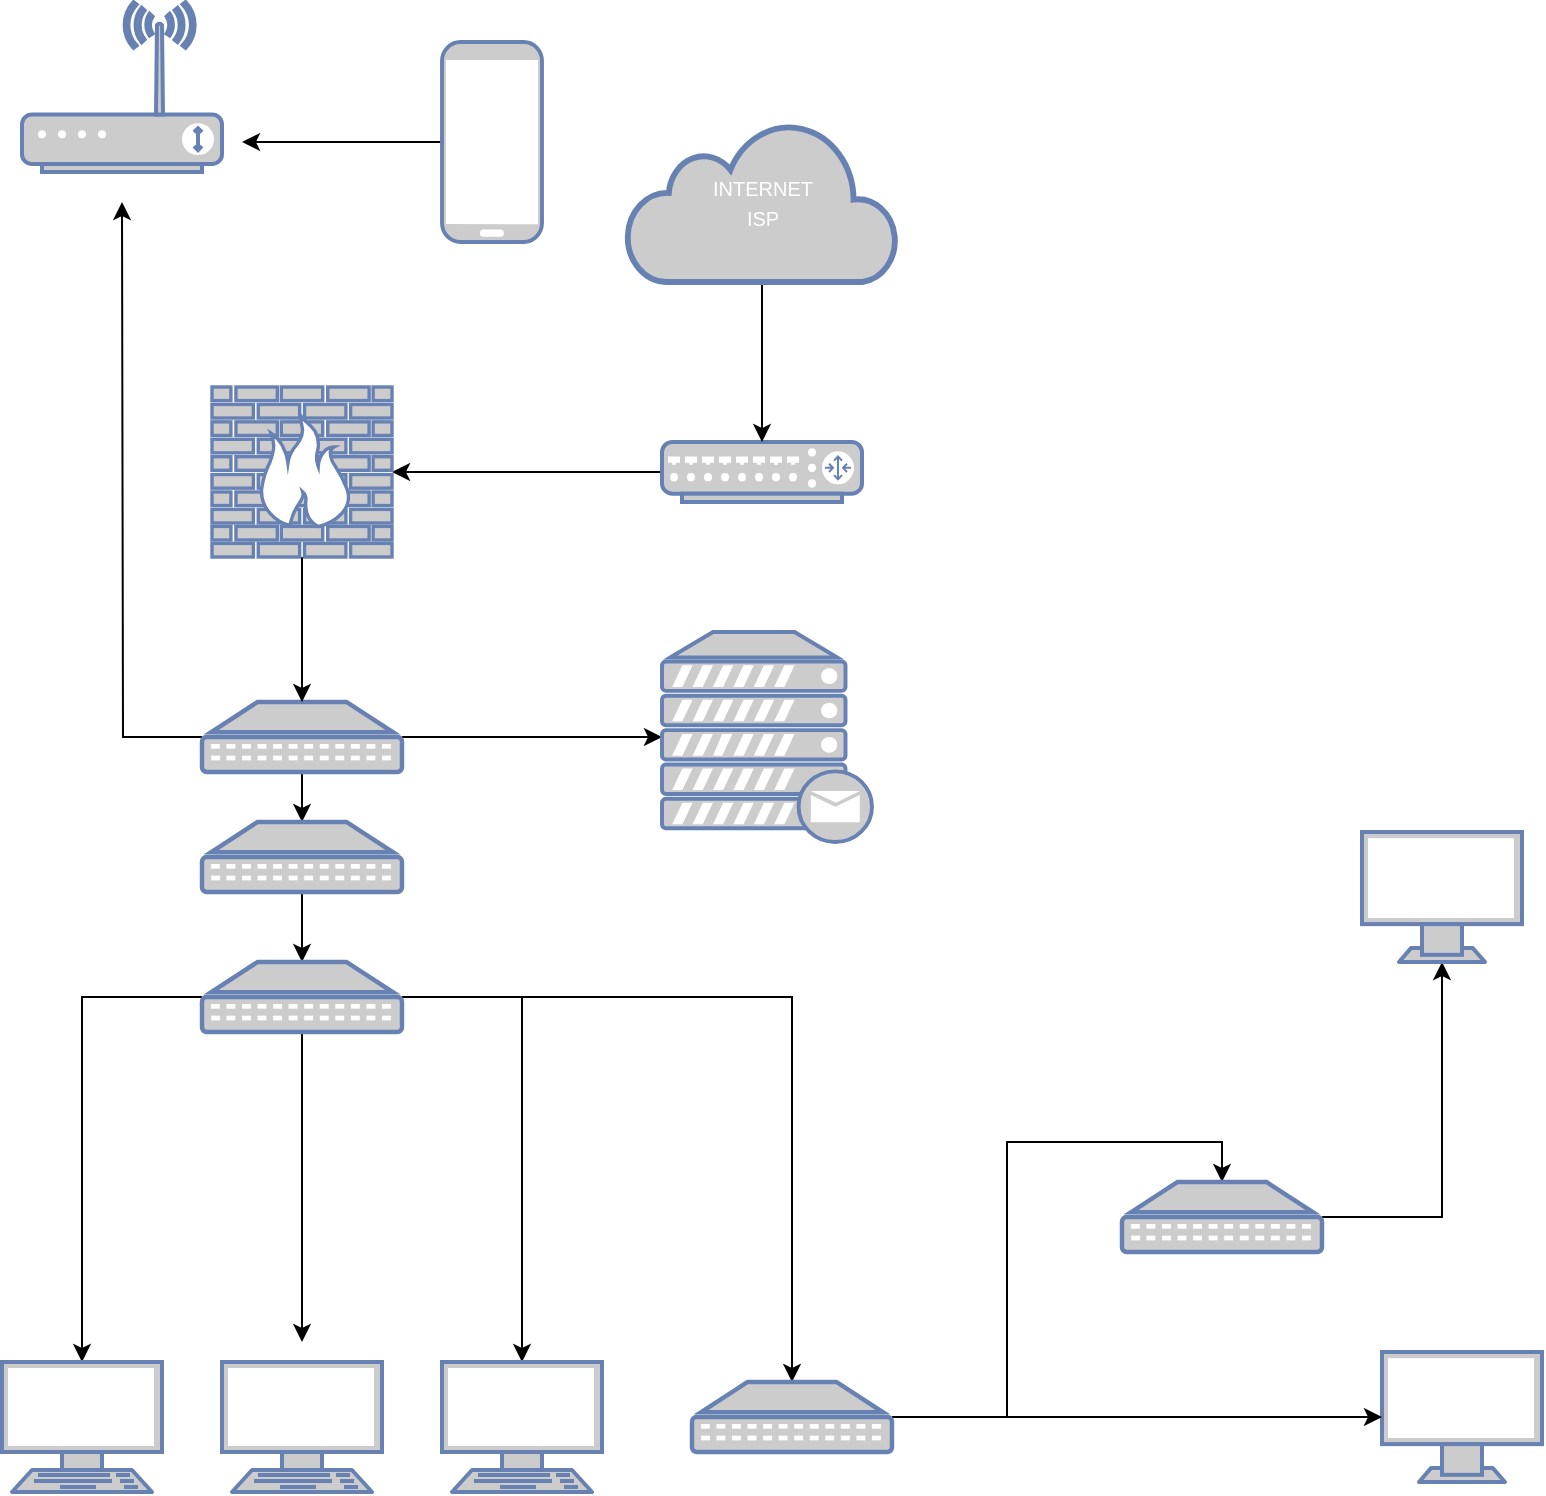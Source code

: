 <mxfile version="21.6.8" type="github">
  <diagram name="Page-1" id="U7tFVwTUIb-bD6Mo-x_q">
    <mxGraphModel dx="1101" dy="2108" grid="1" gridSize="10" guides="1" tooltips="1" connect="1" arrows="1" fold="1" page="1" pageScale="1" pageWidth="850" pageHeight="1100" math="0" shadow="0">
      <root>
        <mxCell id="0" />
        <mxCell id="1" parent="0" />
        <mxCell id="5qT3sLlRHdyFEPzXBc_V-33" style="edgeStyle=orthogonalEdgeStyle;rounded=0;orthogonalLoop=1;jettySize=auto;html=1;entryX=1;entryY=0.5;entryDx=0;entryDy=0;entryPerimeter=0;" edge="1" parent="1" source="5qT3sLlRHdyFEPzXBc_V-1" target="5qT3sLlRHdyFEPzXBc_V-31">
          <mxGeometry relative="1" as="geometry" />
        </mxCell>
        <mxCell id="5qT3sLlRHdyFEPzXBc_V-1" value="" style="fontColor=#0066CC;verticalAlign=top;verticalLabelPosition=bottom;labelPosition=center;align=center;html=1;outlineConnect=0;fillColor=#CCCCCC;strokeColor=#6881B3;gradientColor=none;gradientDirection=north;strokeWidth=2;shape=mxgraph.networks.router;" vertex="1" parent="1">
          <mxGeometry x="360" y="80" width="100" height="30" as="geometry" />
        </mxCell>
        <mxCell id="5qT3sLlRHdyFEPzXBc_V-3" style="edgeStyle=orthogonalEdgeStyle;rounded=0;orthogonalLoop=1;jettySize=auto;html=1;exitX=0.5;exitY=1;exitDx=0;exitDy=0;exitPerimeter=0;" edge="1" parent="1" source="5qT3sLlRHdyFEPzXBc_V-2" target="5qT3sLlRHdyFEPzXBc_V-1">
          <mxGeometry relative="1" as="geometry" />
        </mxCell>
        <mxCell id="5qT3sLlRHdyFEPzXBc_V-2" value="&lt;font style=&quot;font-size: 10px;&quot;&gt;INTERNET&lt;br&gt;ISP&lt;/font&gt;" style="html=1;outlineConnect=0;fillColor=#CCCCCC;strokeColor=#6881B3;gradientColor=none;gradientDirection=north;strokeWidth=2;shape=mxgraph.networks.cloud;fontColor=#ffffff;" vertex="1" parent="1">
          <mxGeometry x="342.5" y="-80" width="135" height="80" as="geometry" />
        </mxCell>
        <mxCell id="5qT3sLlRHdyFEPzXBc_V-9" style="edgeStyle=orthogonalEdgeStyle;rounded=0;orthogonalLoop=1;jettySize=auto;html=1;" edge="1" parent="1" source="5qT3sLlRHdyFEPzXBc_V-6" target="5qT3sLlRHdyFEPzXBc_V-7">
          <mxGeometry relative="1" as="geometry" />
        </mxCell>
        <mxCell id="5qT3sLlRHdyFEPzXBc_V-36" style="edgeStyle=orthogonalEdgeStyle;rounded=0;orthogonalLoop=1;jettySize=auto;html=1;entryX=0;entryY=0.5;entryDx=0;entryDy=0;entryPerimeter=0;" edge="1" parent="1" source="5qT3sLlRHdyFEPzXBc_V-6" target="5qT3sLlRHdyFEPzXBc_V-34">
          <mxGeometry relative="1" as="geometry" />
        </mxCell>
        <mxCell id="5qT3sLlRHdyFEPzXBc_V-49" style="edgeStyle=orthogonalEdgeStyle;rounded=0;orthogonalLoop=1;jettySize=auto;html=1;" edge="1" parent="1" source="5qT3sLlRHdyFEPzXBc_V-6">
          <mxGeometry relative="1" as="geometry">
            <mxPoint x="90" y="-40" as="targetPoint" />
          </mxGeometry>
        </mxCell>
        <mxCell id="5qT3sLlRHdyFEPzXBc_V-6" value="" style="fontColor=#0066CC;verticalAlign=top;verticalLabelPosition=bottom;labelPosition=center;align=center;html=1;outlineConnect=0;fillColor=#CCCCCC;strokeColor=#6881B3;gradientColor=none;gradientDirection=north;strokeWidth=2;shape=mxgraph.networks.patch_panel;" vertex="1" parent="1">
          <mxGeometry x="130" y="210" width="100" height="35" as="geometry" />
        </mxCell>
        <mxCell id="5qT3sLlRHdyFEPzXBc_V-10" style="edgeStyle=orthogonalEdgeStyle;rounded=0;orthogonalLoop=1;jettySize=auto;html=1;" edge="1" parent="1" source="5qT3sLlRHdyFEPzXBc_V-7" target="5qT3sLlRHdyFEPzXBc_V-8">
          <mxGeometry relative="1" as="geometry" />
        </mxCell>
        <mxCell id="5qT3sLlRHdyFEPzXBc_V-7" value="" style="fontColor=#0066CC;verticalAlign=top;verticalLabelPosition=bottom;labelPosition=center;align=center;html=1;outlineConnect=0;fillColor=#CCCCCC;strokeColor=#6881B3;gradientColor=none;gradientDirection=north;strokeWidth=2;shape=mxgraph.networks.patch_panel;" vertex="1" parent="1">
          <mxGeometry x="130" y="270" width="100" height="35" as="geometry" />
        </mxCell>
        <mxCell id="5qT3sLlRHdyFEPzXBc_V-16" style="edgeStyle=orthogonalEdgeStyle;rounded=0;orthogonalLoop=1;jettySize=auto;html=1;entryX=0.5;entryY=0;entryDx=0;entryDy=0;entryPerimeter=0;" edge="1" parent="1" source="5qT3sLlRHdyFEPzXBc_V-8" target="5qT3sLlRHdyFEPzXBc_V-14">
          <mxGeometry relative="1" as="geometry" />
        </mxCell>
        <mxCell id="5qT3sLlRHdyFEPzXBc_V-17" style="edgeStyle=orthogonalEdgeStyle;rounded=0;orthogonalLoop=1;jettySize=auto;html=1;" edge="1" parent="1" source="5qT3sLlRHdyFEPzXBc_V-8">
          <mxGeometry relative="1" as="geometry">
            <mxPoint x="180" y="530" as="targetPoint" />
          </mxGeometry>
        </mxCell>
        <mxCell id="5qT3sLlRHdyFEPzXBc_V-18" style="edgeStyle=orthogonalEdgeStyle;rounded=0;orthogonalLoop=1;jettySize=auto;html=1;entryX=0.5;entryY=0;entryDx=0;entryDy=0;entryPerimeter=0;" edge="1" parent="1" source="5qT3sLlRHdyFEPzXBc_V-8" target="5qT3sLlRHdyFEPzXBc_V-12">
          <mxGeometry relative="1" as="geometry" />
        </mxCell>
        <mxCell id="5qT3sLlRHdyFEPzXBc_V-24" style="edgeStyle=orthogonalEdgeStyle;rounded=0;orthogonalLoop=1;jettySize=auto;html=1;entryX=0.5;entryY=0;entryDx=0;entryDy=0;entryPerimeter=0;" edge="1" parent="1" source="5qT3sLlRHdyFEPzXBc_V-8" target="5qT3sLlRHdyFEPzXBc_V-23">
          <mxGeometry relative="1" as="geometry" />
        </mxCell>
        <mxCell id="5qT3sLlRHdyFEPzXBc_V-8" value="" style="fontColor=#0066CC;verticalAlign=top;verticalLabelPosition=bottom;labelPosition=center;align=center;html=1;outlineConnect=0;fillColor=#CCCCCC;strokeColor=#6881B3;gradientColor=none;gradientDirection=north;strokeWidth=2;shape=mxgraph.networks.patch_panel;" vertex="1" parent="1">
          <mxGeometry x="130" y="340" width="100" height="35" as="geometry" />
        </mxCell>
        <mxCell id="5qT3sLlRHdyFEPzXBc_V-12" value="" style="fontColor=#0066CC;verticalAlign=top;verticalLabelPosition=bottom;labelPosition=center;align=center;html=1;outlineConnect=0;fillColor=#CCCCCC;strokeColor=#6881B3;gradientColor=none;gradientDirection=north;strokeWidth=2;shape=mxgraph.networks.terminal;" vertex="1" parent="1">
          <mxGeometry x="250" y="540" width="80" height="65" as="geometry" />
        </mxCell>
        <mxCell id="5qT3sLlRHdyFEPzXBc_V-14" value="" style="fontColor=#0066CC;verticalAlign=top;verticalLabelPosition=bottom;labelPosition=center;align=center;html=1;outlineConnect=0;fillColor=#CCCCCC;strokeColor=#6881B3;gradientColor=none;gradientDirection=north;strokeWidth=2;shape=mxgraph.networks.terminal;" vertex="1" parent="1">
          <mxGeometry x="30" y="540" width="80" height="65" as="geometry" />
        </mxCell>
        <mxCell id="5qT3sLlRHdyFEPzXBc_V-15" value="" style="fontColor=#0066CC;verticalAlign=top;verticalLabelPosition=bottom;labelPosition=center;align=center;html=1;outlineConnect=0;fillColor=#CCCCCC;strokeColor=#6881B3;gradientColor=none;gradientDirection=north;strokeWidth=2;shape=mxgraph.networks.terminal;" vertex="1" parent="1">
          <mxGeometry x="140" y="540" width="80" height="65" as="geometry" />
        </mxCell>
        <mxCell id="5qT3sLlRHdyFEPzXBc_V-22" value="" style="fontColor=#0066CC;verticalAlign=top;verticalLabelPosition=bottom;labelPosition=center;align=center;html=1;outlineConnect=0;fillColor=#CCCCCC;strokeColor=#6881B3;gradientColor=none;gradientDirection=north;strokeWidth=2;shape=mxgraph.networks.monitor;" vertex="1" parent="1">
          <mxGeometry x="720" y="535" width="80" height="65" as="geometry" />
        </mxCell>
        <mxCell id="5qT3sLlRHdyFEPzXBc_V-26" style="edgeStyle=orthogonalEdgeStyle;rounded=0;orthogonalLoop=1;jettySize=auto;html=1;entryX=0;entryY=0.5;entryDx=0;entryDy=0;entryPerimeter=0;" edge="1" parent="1" source="5qT3sLlRHdyFEPzXBc_V-23" target="5qT3sLlRHdyFEPzXBc_V-22">
          <mxGeometry relative="1" as="geometry" />
        </mxCell>
        <mxCell id="5qT3sLlRHdyFEPzXBc_V-28" style="edgeStyle=orthogonalEdgeStyle;rounded=0;orthogonalLoop=1;jettySize=auto;html=1;entryX=0.5;entryY=0;entryDx=0;entryDy=0;entryPerimeter=0;" edge="1" parent="1" source="5qT3sLlRHdyFEPzXBc_V-23" target="5qT3sLlRHdyFEPzXBc_V-27">
          <mxGeometry relative="1" as="geometry" />
        </mxCell>
        <mxCell id="5qT3sLlRHdyFEPzXBc_V-23" value="" style="fontColor=#0066CC;verticalAlign=top;verticalLabelPosition=bottom;labelPosition=center;align=center;html=1;outlineConnect=0;fillColor=#CCCCCC;strokeColor=#6881B3;gradientColor=none;gradientDirection=north;strokeWidth=2;shape=mxgraph.networks.patch_panel;" vertex="1" parent="1">
          <mxGeometry x="375" y="550" width="100" height="35" as="geometry" />
        </mxCell>
        <mxCell id="5qT3sLlRHdyFEPzXBc_V-30" style="edgeStyle=orthogonalEdgeStyle;rounded=0;orthogonalLoop=1;jettySize=auto;html=1;" edge="1" parent="1" source="5qT3sLlRHdyFEPzXBc_V-27" target="5qT3sLlRHdyFEPzXBc_V-29">
          <mxGeometry relative="1" as="geometry" />
        </mxCell>
        <mxCell id="5qT3sLlRHdyFEPzXBc_V-27" value="" style="fontColor=#0066CC;verticalAlign=top;verticalLabelPosition=bottom;labelPosition=center;align=center;html=1;outlineConnect=0;fillColor=#CCCCCC;strokeColor=#6881B3;gradientColor=none;gradientDirection=north;strokeWidth=2;shape=mxgraph.networks.patch_panel;" vertex="1" parent="1">
          <mxGeometry x="590" y="450" width="100" height="35" as="geometry" />
        </mxCell>
        <mxCell id="5qT3sLlRHdyFEPzXBc_V-29" value="" style="fontColor=#0066CC;verticalAlign=top;verticalLabelPosition=bottom;labelPosition=center;align=center;html=1;outlineConnect=0;fillColor=#CCCCCC;strokeColor=#6881B3;gradientColor=none;gradientDirection=north;strokeWidth=2;shape=mxgraph.networks.monitor;" vertex="1" parent="1">
          <mxGeometry x="710" y="275" width="80" height="65" as="geometry" />
        </mxCell>
        <mxCell id="5qT3sLlRHdyFEPzXBc_V-32" style="edgeStyle=orthogonalEdgeStyle;rounded=0;orthogonalLoop=1;jettySize=auto;html=1;entryX=0.5;entryY=0;entryDx=0;entryDy=0;entryPerimeter=0;" edge="1" parent="1" source="5qT3sLlRHdyFEPzXBc_V-31" target="5qT3sLlRHdyFEPzXBc_V-6">
          <mxGeometry relative="1" as="geometry" />
        </mxCell>
        <mxCell id="5qT3sLlRHdyFEPzXBc_V-31" value="" style="fontColor=#0066CC;verticalAlign=top;verticalLabelPosition=bottom;labelPosition=center;align=center;html=1;outlineConnect=0;fillColor=#CCCCCC;strokeColor=#6881B3;gradientColor=none;gradientDirection=north;strokeWidth=2;shape=mxgraph.networks.firewall;" vertex="1" parent="1">
          <mxGeometry x="135" y="52.5" width="90" height="85" as="geometry" />
        </mxCell>
        <mxCell id="5qT3sLlRHdyFEPzXBc_V-34" value="" style="fontColor=#0066CC;verticalAlign=top;verticalLabelPosition=bottom;labelPosition=center;align=center;html=1;outlineConnect=0;fillColor=#CCCCCC;strokeColor=#6881B3;gradientColor=none;gradientDirection=north;strokeWidth=2;shape=mxgraph.networks.mail_server;" vertex="1" parent="1">
          <mxGeometry x="360" y="175" width="105" height="105" as="geometry" />
        </mxCell>
        <mxCell id="5qT3sLlRHdyFEPzXBc_V-44" value="" style="fontColor=#0066CC;verticalAlign=top;verticalLabelPosition=bottom;labelPosition=center;align=center;html=1;outlineConnect=0;fillColor=#CCCCCC;strokeColor=#6881B3;gradientColor=none;gradientDirection=north;strokeWidth=2;shape=mxgraph.networks.wireless_modem;" vertex="1" parent="1">
          <mxGeometry x="40" y="-140" width="100" height="85" as="geometry" />
        </mxCell>
        <mxCell id="5qT3sLlRHdyFEPzXBc_V-47" style="edgeStyle=orthogonalEdgeStyle;rounded=0;orthogonalLoop=1;jettySize=auto;html=1;" edge="1" parent="1" source="5qT3sLlRHdyFEPzXBc_V-46">
          <mxGeometry relative="1" as="geometry">
            <mxPoint x="150" y="-70" as="targetPoint" />
          </mxGeometry>
        </mxCell>
        <mxCell id="5qT3sLlRHdyFEPzXBc_V-46" value="" style="fontColor=#0066CC;verticalAlign=top;verticalLabelPosition=bottom;labelPosition=center;align=center;html=1;outlineConnect=0;fillColor=#CCCCCC;strokeColor=#6881B3;gradientColor=none;gradientDirection=north;strokeWidth=2;shape=mxgraph.networks.mobile;" vertex="1" parent="1">
          <mxGeometry x="250" y="-120" width="50" height="100" as="geometry" />
        </mxCell>
      </root>
    </mxGraphModel>
  </diagram>
</mxfile>
